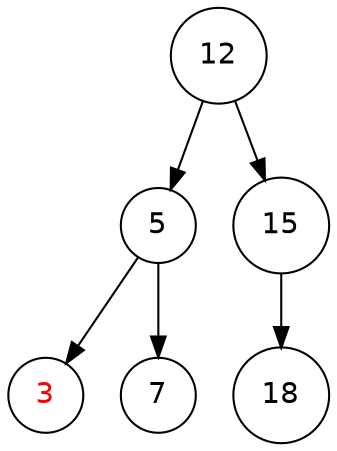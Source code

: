 digraph BinaryTree {
    node [shape=circle, fontname=Helvetica];

    3 [fontcolor=red]; // 着重表示节点10，并改变字体颜色
    12 -> 5;
    12 -> 15;
    5 -> 3;
    5 -> 7;
    15 -> 18;
}